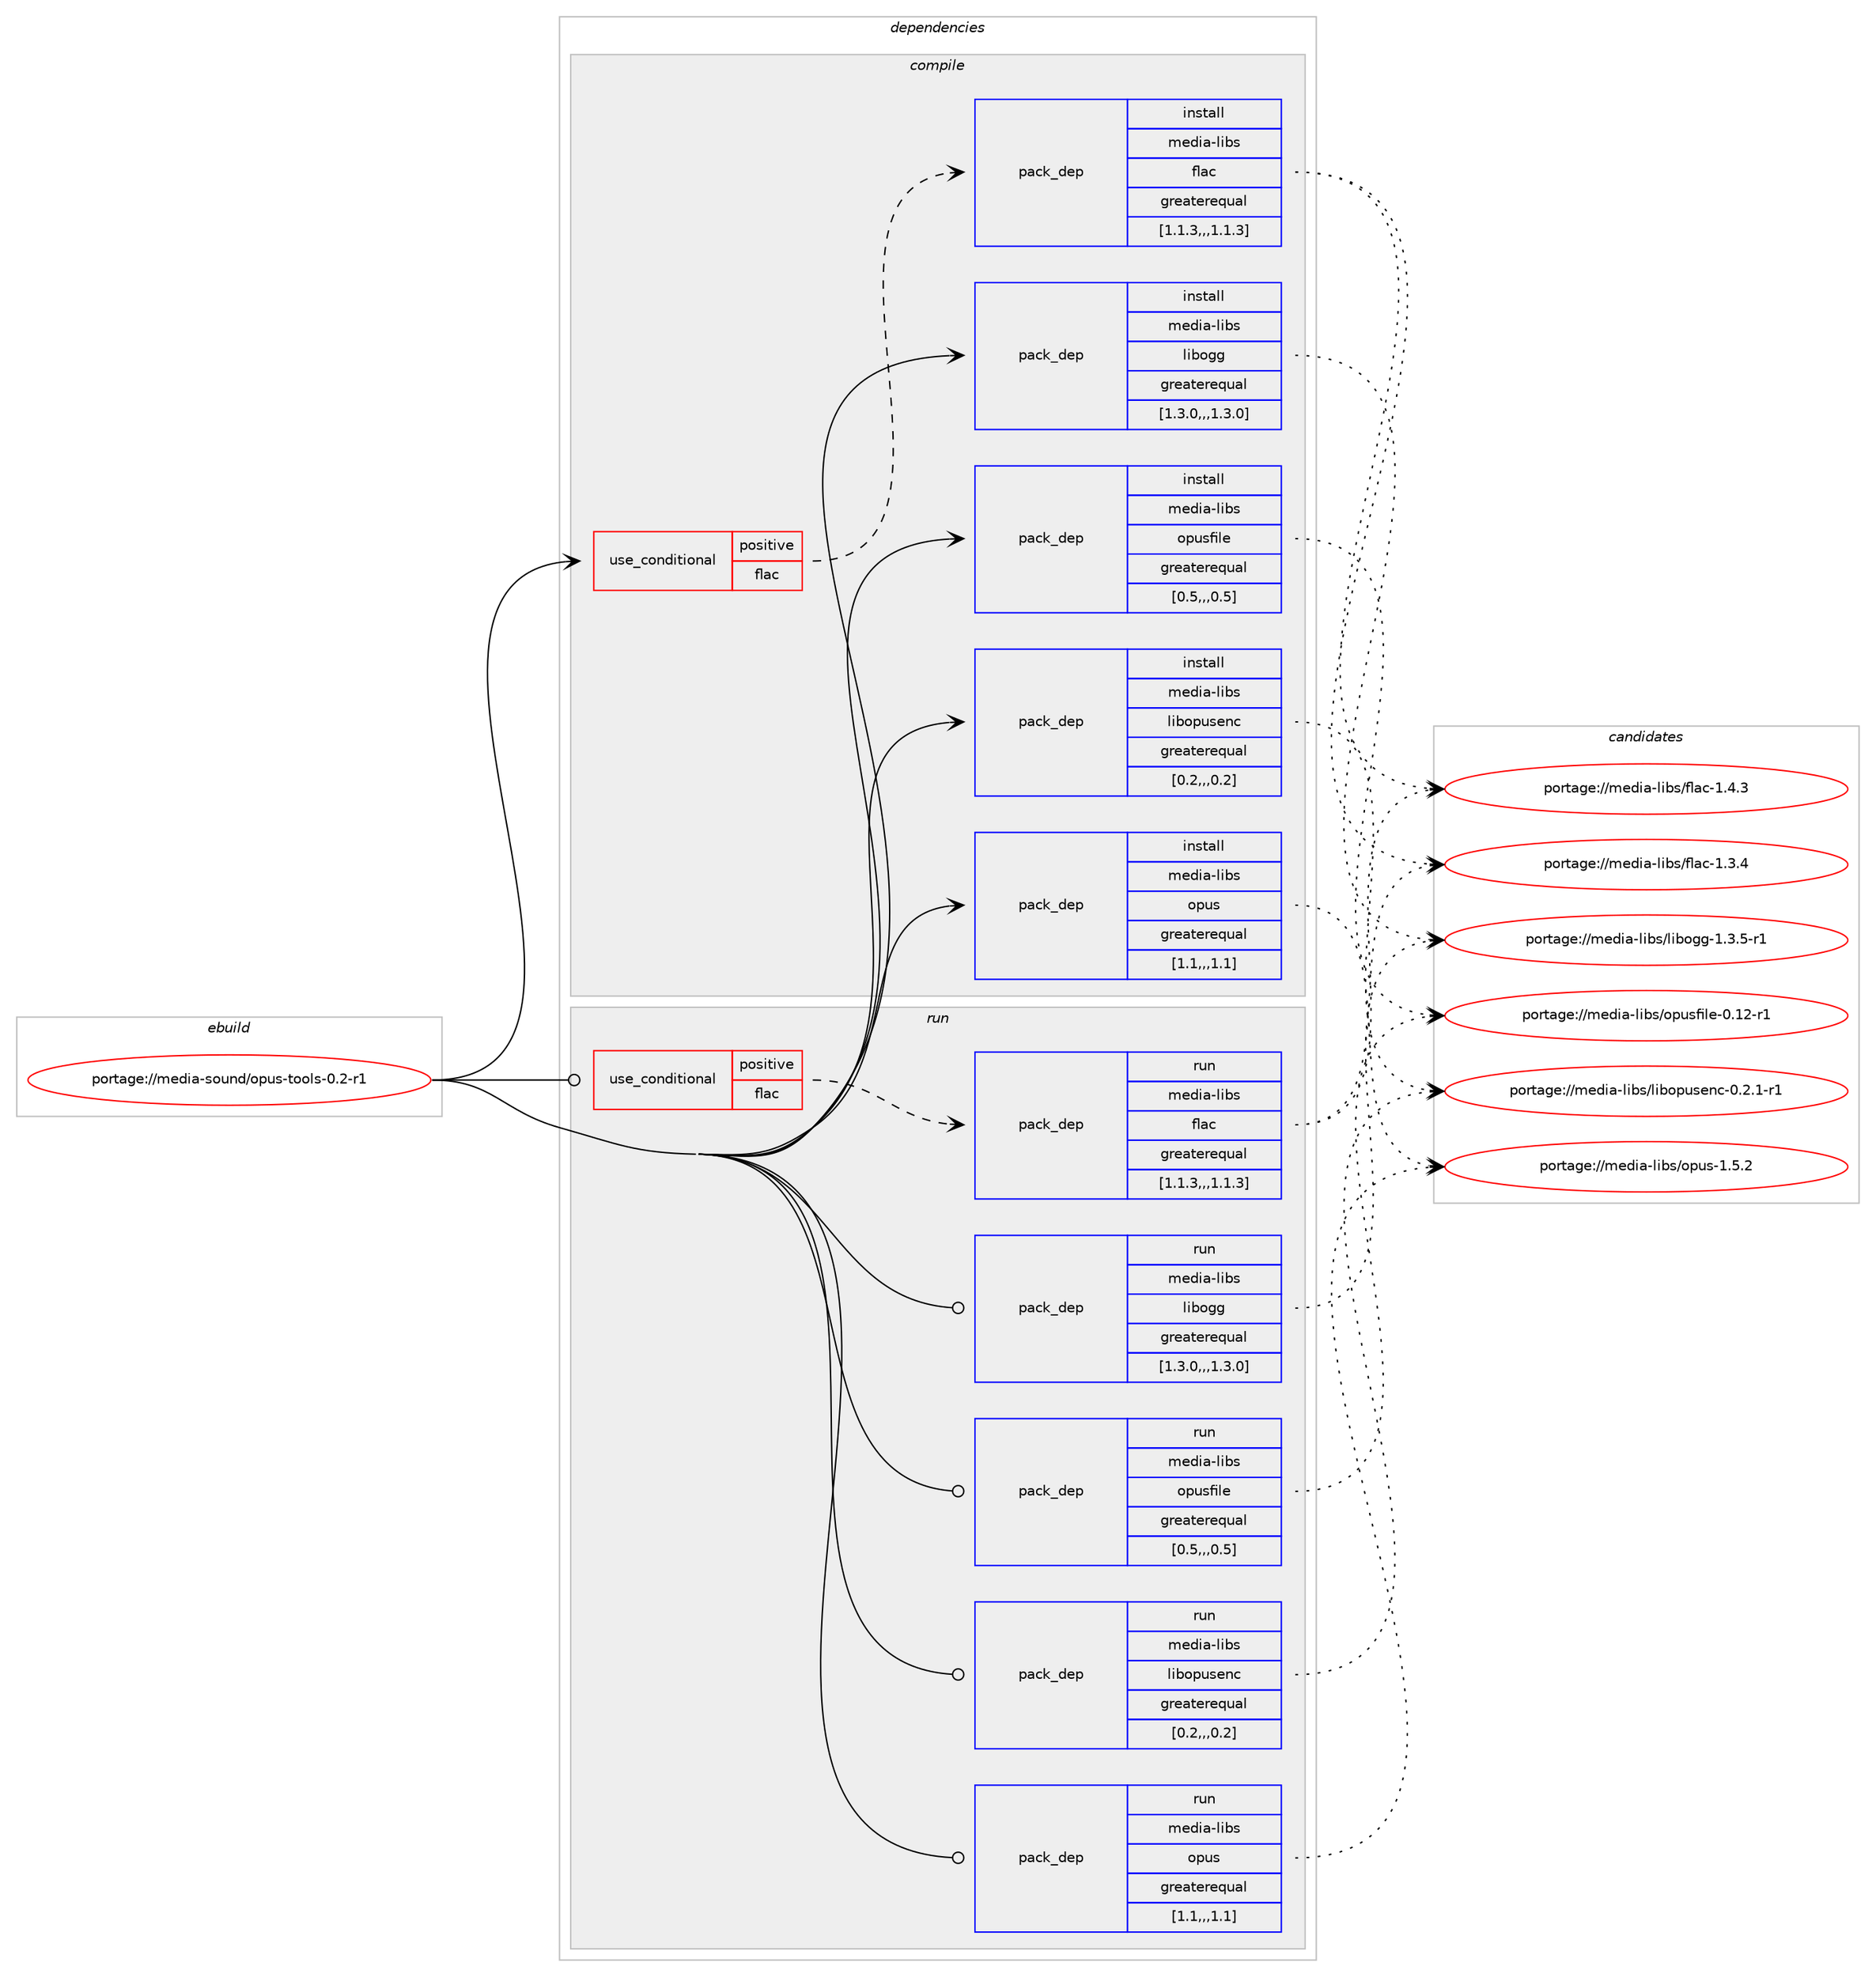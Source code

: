 digraph prolog {

# *************
# Graph options
# *************

newrank=true;
concentrate=true;
compound=true;
graph [rankdir=LR,fontname=Helvetica,fontsize=10,ranksep=1.5];#, ranksep=2.5, nodesep=0.2];
edge  [arrowhead=vee];
node  [fontname=Helvetica,fontsize=10];

# **********
# The ebuild
# **********

subgraph cluster_leftcol {
color=gray;
label=<<i>ebuild</i>>;
id [label="portage://media-sound/opus-tools-0.2-r1", color=red, width=4, href="../media-sound/opus-tools-0.2-r1.svg"];
}

# ****************
# The dependencies
# ****************

subgraph cluster_midcol {
color=gray;
label=<<i>dependencies</i>>;
subgraph cluster_compile {
fillcolor="#eeeeee";
style=filled;
label=<<i>compile</i>>;
subgraph cond80717 {
dependency318460 [label=<<TABLE BORDER="0" CELLBORDER="1" CELLSPACING="0" CELLPADDING="4"><TR><TD ROWSPAN="3" CELLPADDING="10">use_conditional</TD></TR><TR><TD>positive</TD></TR><TR><TD>flac</TD></TR></TABLE>>, shape=none, color=red];
subgraph pack235288 {
dependency318461 [label=<<TABLE BORDER="0" CELLBORDER="1" CELLSPACING="0" CELLPADDING="4" WIDTH="220"><TR><TD ROWSPAN="6" CELLPADDING="30">pack_dep</TD></TR><TR><TD WIDTH="110">install</TD></TR><TR><TD>media-libs</TD></TR><TR><TD>flac</TD></TR><TR><TD>greaterequal</TD></TR><TR><TD>[1.1.3,,,1.1.3]</TD></TR></TABLE>>, shape=none, color=blue];
}
dependency318460:e -> dependency318461:w [weight=20,style="dashed",arrowhead="vee"];
}
id:e -> dependency318460:w [weight=20,style="solid",arrowhead="vee"];
subgraph pack235289 {
dependency318462 [label=<<TABLE BORDER="0" CELLBORDER="1" CELLSPACING="0" CELLPADDING="4" WIDTH="220"><TR><TD ROWSPAN="6" CELLPADDING="30">pack_dep</TD></TR><TR><TD WIDTH="110">install</TD></TR><TR><TD>media-libs</TD></TR><TR><TD>libogg</TD></TR><TR><TD>greaterequal</TD></TR><TR><TD>[1.3.0,,,1.3.0]</TD></TR></TABLE>>, shape=none, color=blue];
}
id:e -> dependency318462:w [weight=20,style="solid",arrowhead="vee"];
subgraph pack235290 {
dependency318463 [label=<<TABLE BORDER="0" CELLBORDER="1" CELLSPACING="0" CELLPADDING="4" WIDTH="220"><TR><TD ROWSPAN="6" CELLPADDING="30">pack_dep</TD></TR><TR><TD WIDTH="110">install</TD></TR><TR><TD>media-libs</TD></TR><TR><TD>libopusenc</TD></TR><TR><TD>greaterequal</TD></TR><TR><TD>[0.2,,,0.2]</TD></TR></TABLE>>, shape=none, color=blue];
}
id:e -> dependency318463:w [weight=20,style="solid",arrowhead="vee"];
subgraph pack235291 {
dependency318464 [label=<<TABLE BORDER="0" CELLBORDER="1" CELLSPACING="0" CELLPADDING="4" WIDTH="220"><TR><TD ROWSPAN="6" CELLPADDING="30">pack_dep</TD></TR><TR><TD WIDTH="110">install</TD></TR><TR><TD>media-libs</TD></TR><TR><TD>opus</TD></TR><TR><TD>greaterequal</TD></TR><TR><TD>[1.1,,,1.1]</TD></TR></TABLE>>, shape=none, color=blue];
}
id:e -> dependency318464:w [weight=20,style="solid",arrowhead="vee"];
subgraph pack235292 {
dependency318465 [label=<<TABLE BORDER="0" CELLBORDER="1" CELLSPACING="0" CELLPADDING="4" WIDTH="220"><TR><TD ROWSPAN="6" CELLPADDING="30">pack_dep</TD></TR><TR><TD WIDTH="110">install</TD></TR><TR><TD>media-libs</TD></TR><TR><TD>opusfile</TD></TR><TR><TD>greaterequal</TD></TR><TR><TD>[0.5,,,0.5]</TD></TR></TABLE>>, shape=none, color=blue];
}
id:e -> dependency318465:w [weight=20,style="solid",arrowhead="vee"];
}
subgraph cluster_compileandrun {
fillcolor="#eeeeee";
style=filled;
label=<<i>compile and run</i>>;
}
subgraph cluster_run {
fillcolor="#eeeeee";
style=filled;
label=<<i>run</i>>;
subgraph cond80718 {
dependency318466 [label=<<TABLE BORDER="0" CELLBORDER="1" CELLSPACING="0" CELLPADDING="4"><TR><TD ROWSPAN="3" CELLPADDING="10">use_conditional</TD></TR><TR><TD>positive</TD></TR><TR><TD>flac</TD></TR></TABLE>>, shape=none, color=red];
subgraph pack235293 {
dependency318467 [label=<<TABLE BORDER="0" CELLBORDER="1" CELLSPACING="0" CELLPADDING="4" WIDTH="220"><TR><TD ROWSPAN="6" CELLPADDING="30">pack_dep</TD></TR><TR><TD WIDTH="110">run</TD></TR><TR><TD>media-libs</TD></TR><TR><TD>flac</TD></TR><TR><TD>greaterequal</TD></TR><TR><TD>[1.1.3,,,1.1.3]</TD></TR></TABLE>>, shape=none, color=blue];
}
dependency318466:e -> dependency318467:w [weight=20,style="dashed",arrowhead="vee"];
}
id:e -> dependency318466:w [weight=20,style="solid",arrowhead="odot"];
subgraph pack235294 {
dependency318468 [label=<<TABLE BORDER="0" CELLBORDER="1" CELLSPACING="0" CELLPADDING="4" WIDTH="220"><TR><TD ROWSPAN="6" CELLPADDING="30">pack_dep</TD></TR><TR><TD WIDTH="110">run</TD></TR><TR><TD>media-libs</TD></TR><TR><TD>libogg</TD></TR><TR><TD>greaterequal</TD></TR><TR><TD>[1.3.0,,,1.3.0]</TD></TR></TABLE>>, shape=none, color=blue];
}
id:e -> dependency318468:w [weight=20,style="solid",arrowhead="odot"];
subgraph pack235295 {
dependency318469 [label=<<TABLE BORDER="0" CELLBORDER="1" CELLSPACING="0" CELLPADDING="4" WIDTH="220"><TR><TD ROWSPAN="6" CELLPADDING="30">pack_dep</TD></TR><TR><TD WIDTH="110">run</TD></TR><TR><TD>media-libs</TD></TR><TR><TD>libopusenc</TD></TR><TR><TD>greaterequal</TD></TR><TR><TD>[0.2,,,0.2]</TD></TR></TABLE>>, shape=none, color=blue];
}
id:e -> dependency318469:w [weight=20,style="solid",arrowhead="odot"];
subgraph pack235296 {
dependency318470 [label=<<TABLE BORDER="0" CELLBORDER="1" CELLSPACING="0" CELLPADDING="4" WIDTH="220"><TR><TD ROWSPAN="6" CELLPADDING="30">pack_dep</TD></TR><TR><TD WIDTH="110">run</TD></TR><TR><TD>media-libs</TD></TR><TR><TD>opus</TD></TR><TR><TD>greaterequal</TD></TR><TR><TD>[1.1,,,1.1]</TD></TR></TABLE>>, shape=none, color=blue];
}
id:e -> dependency318470:w [weight=20,style="solid",arrowhead="odot"];
subgraph pack235297 {
dependency318471 [label=<<TABLE BORDER="0" CELLBORDER="1" CELLSPACING="0" CELLPADDING="4" WIDTH="220"><TR><TD ROWSPAN="6" CELLPADDING="30">pack_dep</TD></TR><TR><TD WIDTH="110">run</TD></TR><TR><TD>media-libs</TD></TR><TR><TD>opusfile</TD></TR><TR><TD>greaterequal</TD></TR><TR><TD>[0.5,,,0.5]</TD></TR></TABLE>>, shape=none, color=blue];
}
id:e -> dependency318471:w [weight=20,style="solid",arrowhead="odot"];
}
}

# **************
# The candidates
# **************

subgraph cluster_choices {
rank=same;
color=gray;
label=<<i>candidates</i>>;

subgraph choice235288 {
color=black;
nodesep=1;
choice109101100105974510810598115471021089799454946524651 [label="portage://media-libs/flac-1.4.3", color=red, width=4,href="../media-libs/flac-1.4.3.svg"];
choice109101100105974510810598115471021089799454946514652 [label="portage://media-libs/flac-1.3.4", color=red, width=4,href="../media-libs/flac-1.3.4.svg"];
dependency318461:e -> choice109101100105974510810598115471021089799454946524651:w [style=dotted,weight="100"];
dependency318461:e -> choice109101100105974510810598115471021089799454946514652:w [style=dotted,weight="100"];
}
subgraph choice235289 {
color=black;
nodesep=1;
choice10910110010597451081059811547108105981111031034549465146534511449 [label="portage://media-libs/libogg-1.3.5-r1", color=red, width=4,href="../media-libs/libogg-1.3.5-r1.svg"];
dependency318462:e -> choice10910110010597451081059811547108105981111031034549465146534511449:w [style=dotted,weight="100"];
}
subgraph choice235290 {
color=black;
nodesep=1;
choice1091011001059745108105981154710810598111112117115101110994548465046494511449 [label="portage://media-libs/libopusenc-0.2.1-r1", color=red, width=4,href="../media-libs/libopusenc-0.2.1-r1.svg"];
dependency318463:e -> choice1091011001059745108105981154710810598111112117115101110994548465046494511449:w [style=dotted,weight="100"];
}
subgraph choice235291 {
color=black;
nodesep=1;
choice10910110010597451081059811547111112117115454946534650 [label="portage://media-libs/opus-1.5.2", color=red, width=4,href="../media-libs/opus-1.5.2.svg"];
dependency318464:e -> choice10910110010597451081059811547111112117115454946534650:w [style=dotted,weight="100"];
}
subgraph choice235292 {
color=black;
nodesep=1;
choice1091011001059745108105981154711111211711510210510810145484649504511449 [label="portage://media-libs/opusfile-0.12-r1", color=red, width=4,href="../media-libs/opusfile-0.12-r1.svg"];
dependency318465:e -> choice1091011001059745108105981154711111211711510210510810145484649504511449:w [style=dotted,weight="100"];
}
subgraph choice235293 {
color=black;
nodesep=1;
choice109101100105974510810598115471021089799454946524651 [label="portage://media-libs/flac-1.4.3", color=red, width=4,href="../media-libs/flac-1.4.3.svg"];
choice109101100105974510810598115471021089799454946514652 [label="portage://media-libs/flac-1.3.4", color=red, width=4,href="../media-libs/flac-1.3.4.svg"];
dependency318467:e -> choice109101100105974510810598115471021089799454946524651:w [style=dotted,weight="100"];
dependency318467:e -> choice109101100105974510810598115471021089799454946514652:w [style=dotted,weight="100"];
}
subgraph choice235294 {
color=black;
nodesep=1;
choice10910110010597451081059811547108105981111031034549465146534511449 [label="portage://media-libs/libogg-1.3.5-r1", color=red, width=4,href="../media-libs/libogg-1.3.5-r1.svg"];
dependency318468:e -> choice10910110010597451081059811547108105981111031034549465146534511449:w [style=dotted,weight="100"];
}
subgraph choice235295 {
color=black;
nodesep=1;
choice1091011001059745108105981154710810598111112117115101110994548465046494511449 [label="portage://media-libs/libopusenc-0.2.1-r1", color=red, width=4,href="../media-libs/libopusenc-0.2.1-r1.svg"];
dependency318469:e -> choice1091011001059745108105981154710810598111112117115101110994548465046494511449:w [style=dotted,weight="100"];
}
subgraph choice235296 {
color=black;
nodesep=1;
choice10910110010597451081059811547111112117115454946534650 [label="portage://media-libs/opus-1.5.2", color=red, width=4,href="../media-libs/opus-1.5.2.svg"];
dependency318470:e -> choice10910110010597451081059811547111112117115454946534650:w [style=dotted,weight="100"];
}
subgraph choice235297 {
color=black;
nodesep=1;
choice1091011001059745108105981154711111211711510210510810145484649504511449 [label="portage://media-libs/opusfile-0.12-r1", color=red, width=4,href="../media-libs/opusfile-0.12-r1.svg"];
dependency318471:e -> choice1091011001059745108105981154711111211711510210510810145484649504511449:w [style=dotted,weight="100"];
}
}

}

